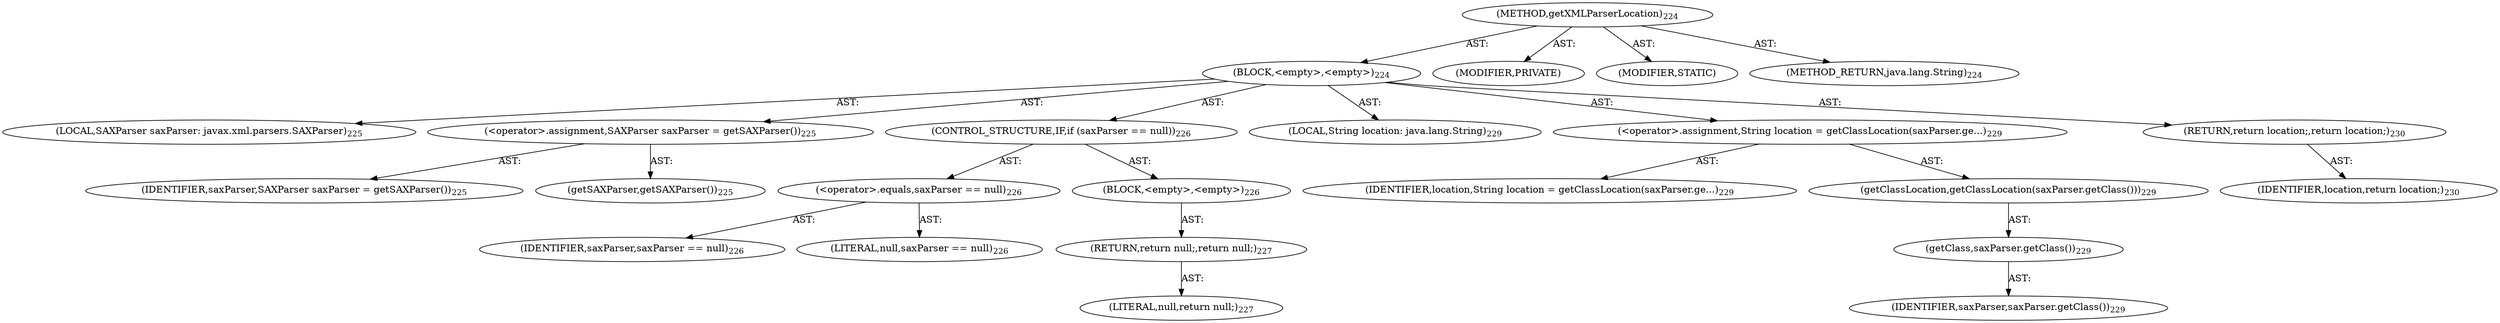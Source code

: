 digraph "getXMLParserLocation" {  
"111669149704" [label = <(METHOD,getXMLParserLocation)<SUB>224</SUB>> ]
"25769803801" [label = <(BLOCK,&lt;empty&gt;,&lt;empty&gt;)<SUB>224</SUB>> ]
"94489280530" [label = <(LOCAL,SAXParser saxParser: javax.xml.parsers.SAXParser)<SUB>225</SUB>> ]
"30064771152" [label = <(&lt;operator&gt;.assignment,SAXParser saxParser = getSAXParser())<SUB>225</SUB>> ]
"68719476804" [label = <(IDENTIFIER,saxParser,SAXParser saxParser = getSAXParser())<SUB>225</SUB>> ]
"30064771153" [label = <(getSAXParser,getSAXParser())<SUB>225</SUB>> ]
"47244640271" [label = <(CONTROL_STRUCTURE,IF,if (saxParser == null))<SUB>226</SUB>> ]
"30064771154" [label = <(&lt;operator&gt;.equals,saxParser == null)<SUB>226</SUB>> ]
"68719476805" [label = <(IDENTIFIER,saxParser,saxParser == null)<SUB>226</SUB>> ]
"90194313246" [label = <(LITERAL,null,saxParser == null)<SUB>226</SUB>> ]
"25769803802" [label = <(BLOCK,&lt;empty&gt;,&lt;empty&gt;)<SUB>226</SUB>> ]
"146028888076" [label = <(RETURN,return null;,return null;)<SUB>227</SUB>> ]
"90194313247" [label = <(LITERAL,null,return null;)<SUB>227</SUB>> ]
"94489280531" [label = <(LOCAL,String location: java.lang.String)<SUB>229</SUB>> ]
"30064771155" [label = <(&lt;operator&gt;.assignment,String location = getClassLocation(saxParser.ge...)<SUB>229</SUB>> ]
"68719476806" [label = <(IDENTIFIER,location,String location = getClassLocation(saxParser.ge...)<SUB>229</SUB>> ]
"30064771156" [label = <(getClassLocation,getClassLocation(saxParser.getClass()))<SUB>229</SUB>> ]
"30064771157" [label = <(getClass,saxParser.getClass())<SUB>229</SUB>> ]
"68719476807" [label = <(IDENTIFIER,saxParser,saxParser.getClass())<SUB>229</SUB>> ]
"146028888077" [label = <(RETURN,return location;,return location;)<SUB>230</SUB>> ]
"68719476808" [label = <(IDENTIFIER,location,return location;)<SUB>230</SUB>> ]
"133143986194" [label = <(MODIFIER,PRIVATE)> ]
"133143986195" [label = <(MODIFIER,STATIC)> ]
"128849018888" [label = <(METHOD_RETURN,java.lang.String)<SUB>224</SUB>> ]
  "111669149704" -> "25769803801"  [ label = "AST: "] 
  "111669149704" -> "133143986194"  [ label = "AST: "] 
  "111669149704" -> "133143986195"  [ label = "AST: "] 
  "111669149704" -> "128849018888"  [ label = "AST: "] 
  "25769803801" -> "94489280530"  [ label = "AST: "] 
  "25769803801" -> "30064771152"  [ label = "AST: "] 
  "25769803801" -> "47244640271"  [ label = "AST: "] 
  "25769803801" -> "94489280531"  [ label = "AST: "] 
  "25769803801" -> "30064771155"  [ label = "AST: "] 
  "25769803801" -> "146028888077"  [ label = "AST: "] 
  "30064771152" -> "68719476804"  [ label = "AST: "] 
  "30064771152" -> "30064771153"  [ label = "AST: "] 
  "47244640271" -> "30064771154"  [ label = "AST: "] 
  "47244640271" -> "25769803802"  [ label = "AST: "] 
  "30064771154" -> "68719476805"  [ label = "AST: "] 
  "30064771154" -> "90194313246"  [ label = "AST: "] 
  "25769803802" -> "146028888076"  [ label = "AST: "] 
  "146028888076" -> "90194313247"  [ label = "AST: "] 
  "30064771155" -> "68719476806"  [ label = "AST: "] 
  "30064771155" -> "30064771156"  [ label = "AST: "] 
  "30064771156" -> "30064771157"  [ label = "AST: "] 
  "30064771157" -> "68719476807"  [ label = "AST: "] 
  "146028888077" -> "68719476808"  [ label = "AST: "] 
}
